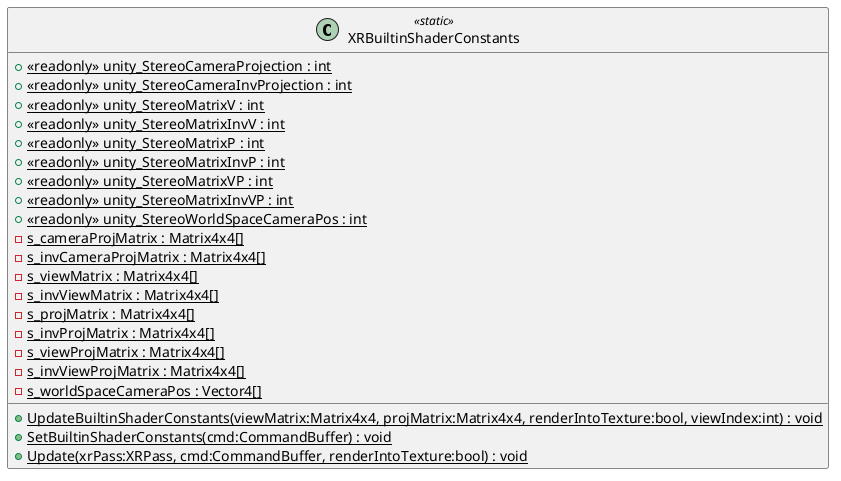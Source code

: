 @startuml
class XRBuiltinShaderConstants <<static>> {
    {static} + <<readonly>> unity_StereoCameraProjection : int
    {static} + <<readonly>> unity_StereoCameraInvProjection : int
    {static} + <<readonly>> unity_StereoMatrixV : int
    {static} + <<readonly>> unity_StereoMatrixInvV : int
    {static} + <<readonly>> unity_StereoMatrixP : int
    {static} + <<readonly>> unity_StereoMatrixInvP : int
    {static} + <<readonly>> unity_StereoMatrixVP : int
    {static} + <<readonly>> unity_StereoMatrixInvVP : int
    {static} + <<readonly>> unity_StereoWorldSpaceCameraPos : int
    {static} - s_cameraProjMatrix : Matrix4x4[]
    {static} - s_invCameraProjMatrix : Matrix4x4[]
    {static} - s_viewMatrix : Matrix4x4[]
    {static} - s_invViewMatrix : Matrix4x4[]
    {static} - s_projMatrix : Matrix4x4[]
    {static} - s_invProjMatrix : Matrix4x4[]
    {static} - s_viewProjMatrix : Matrix4x4[]
    {static} - s_invViewProjMatrix : Matrix4x4[]
    {static} - s_worldSpaceCameraPos : Vector4[]
    + {static} UpdateBuiltinShaderConstants(viewMatrix:Matrix4x4, projMatrix:Matrix4x4, renderIntoTexture:bool, viewIndex:int) : void
    + {static} SetBuiltinShaderConstants(cmd:CommandBuffer) : void
    + {static} Update(xrPass:XRPass, cmd:CommandBuffer, renderIntoTexture:bool) : void
}
@enduml
